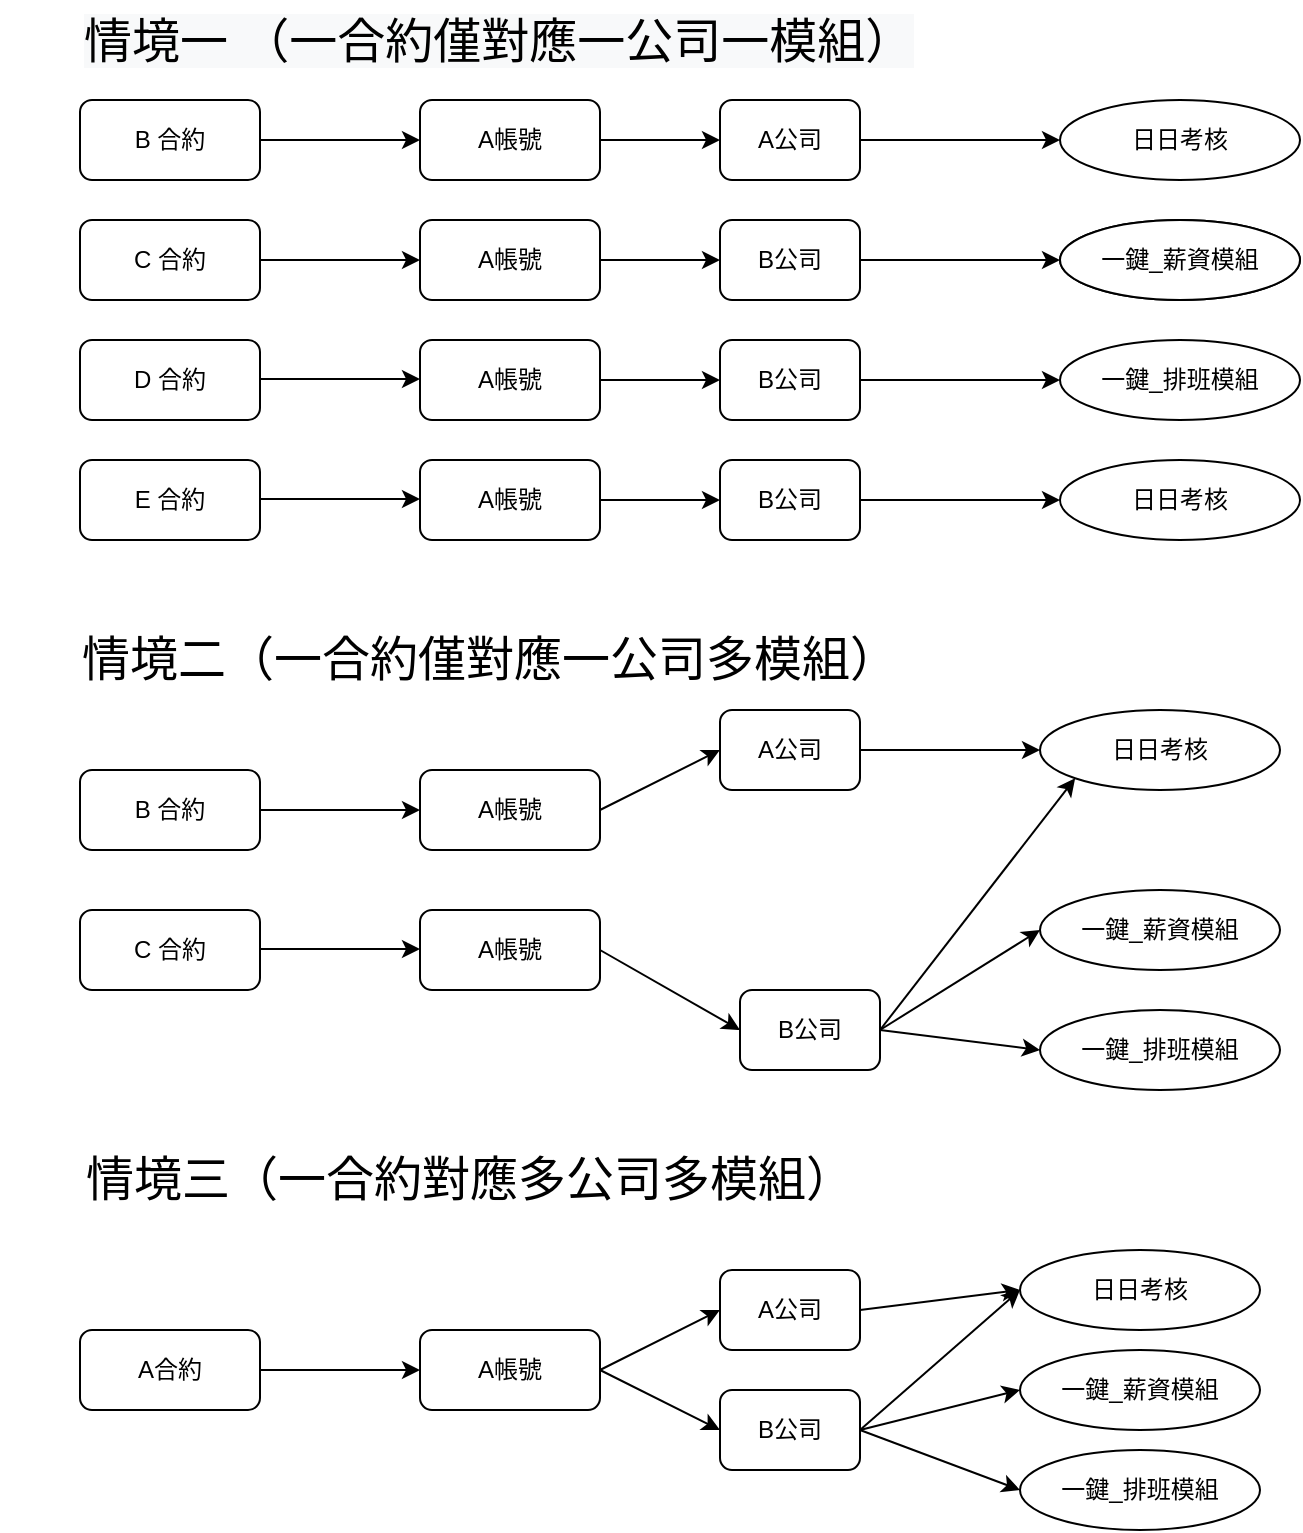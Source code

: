 <mxfile version="20.2.3" type="github">
  <diagram name="Page-1" id="c7558073-3199-34d8-9f00-42111426c3f3">
    <mxGraphModel dx="1639" dy="1276" grid="0" gridSize="10" guides="1" tooltips="1" connect="1" arrows="1" fold="1" page="0" pageScale="1" pageWidth="826" pageHeight="1169" background="none" math="0" shadow="0">
      <root>
        <mxCell id="0" />
        <mxCell id="1" parent="0" />
        <mxCell id="fkk-dUdgYTIu3yaUpUCs-96" value="A合約" style="rounded=1;whiteSpace=wrap;html=1;" parent="1" vertex="1">
          <mxGeometry x="40" y="630" width="90" height="40" as="geometry" />
        </mxCell>
        <mxCell id="fkk-dUdgYTIu3yaUpUCs-98" value="A帳號" style="rounded=1;whiteSpace=wrap;html=1;" parent="1" vertex="1">
          <mxGeometry x="210" y="630" width="90" height="40" as="geometry" />
        </mxCell>
        <mxCell id="fkk-dUdgYTIu3yaUpUCs-100" value="" style="endArrow=classic;html=1;rounded=0;exitX=1;exitY=0.5;exitDx=0;exitDy=0;" parent="1" source="fkk-dUdgYTIu3yaUpUCs-96" target="fkk-dUdgYTIu3yaUpUCs-98" edge="1">
          <mxGeometry width="50" height="50" relative="1" as="geometry">
            <mxPoint x="160" y="700" as="sourcePoint" />
            <mxPoint x="430" y="930" as="targetPoint" />
          </mxGeometry>
        </mxCell>
        <mxCell id="fkk-dUdgYTIu3yaUpUCs-101" value="" style="endArrow=classic;html=1;rounded=0;exitX=1;exitY=0.5;exitDx=0;exitDy=0;entryX=0;entryY=0.5;entryDx=0;entryDy=0;" parent="1" source="fkk-dUdgYTIu3yaUpUCs-98" target="fkk-dUdgYTIu3yaUpUCs-107" edge="1">
          <mxGeometry width="50" height="50" relative="1" as="geometry">
            <mxPoint x="380" y="980" as="sourcePoint" />
            <mxPoint x="360" y="630" as="targetPoint" />
          </mxGeometry>
        </mxCell>
        <mxCell id="fkk-dUdgYTIu3yaUpUCs-102" value="A公司" style="rounded=1;whiteSpace=wrap;html=1;" parent="1" vertex="1">
          <mxGeometry x="360" y="600" width="70" height="40" as="geometry" />
        </mxCell>
        <mxCell id="fkk-dUdgYTIu3yaUpUCs-103" value="日日考核" style="ellipse;whiteSpace=wrap;html=1;" parent="1" vertex="1">
          <mxGeometry x="510" y="590" width="120" height="40" as="geometry" />
        </mxCell>
        <mxCell id="fkk-dUdgYTIu3yaUpUCs-104" value="一鍵_薪資模組" style="ellipse;whiteSpace=wrap;html=1;" parent="1" vertex="1">
          <mxGeometry x="510" y="640" width="120" height="40" as="geometry" />
        </mxCell>
        <mxCell id="fkk-dUdgYTIu3yaUpUCs-105" value="一鍵_排班模組" style="ellipse;whiteSpace=wrap;html=1;" parent="1" vertex="1">
          <mxGeometry x="510" y="690" width="120" height="40" as="geometry" />
        </mxCell>
        <mxCell id="fkk-dUdgYTIu3yaUpUCs-106" value="" style="endArrow=classic;html=1;rounded=0;exitX=1;exitY=0.5;exitDx=0;exitDy=0;entryX=0;entryY=0.5;entryDx=0;entryDy=0;" parent="1" target="fkk-dUdgYTIu3yaUpUCs-103" edge="1">
          <mxGeometry width="50" height="50" relative="1" as="geometry">
            <mxPoint x="430" y="620" as="sourcePoint" />
            <mxPoint x="490" y="600" as="targetPoint" />
          </mxGeometry>
        </mxCell>
        <mxCell id="fkk-dUdgYTIu3yaUpUCs-107" value="B公司" style="rounded=1;whiteSpace=wrap;html=1;" parent="1" vertex="1">
          <mxGeometry x="360" y="660" width="70" height="40" as="geometry" />
        </mxCell>
        <mxCell id="fkk-dUdgYTIu3yaUpUCs-108" value="" style="endArrow=classic;html=1;rounded=0;exitX=1;exitY=0.5;exitDx=0;exitDy=0;entryX=0;entryY=0.5;entryDx=0;entryDy=0;" parent="1" source="fkk-dUdgYTIu3yaUpUCs-98" target="fkk-dUdgYTIu3yaUpUCs-102" edge="1">
          <mxGeometry width="50" height="50" relative="1" as="geometry">
            <mxPoint x="310" y="660" as="sourcePoint" />
            <mxPoint x="370" y="690" as="targetPoint" />
          </mxGeometry>
        </mxCell>
        <mxCell id="fkk-dUdgYTIu3yaUpUCs-109" value="" style="endArrow=classic;html=1;rounded=0;exitX=1;exitY=0.5;exitDx=0;exitDy=0;" parent="1" source="fkk-dUdgYTIu3yaUpUCs-107" edge="1">
          <mxGeometry width="50" height="50" relative="1" as="geometry">
            <mxPoint x="440" y="630" as="sourcePoint" />
            <mxPoint x="510" y="610" as="targetPoint" />
          </mxGeometry>
        </mxCell>
        <mxCell id="fkk-dUdgYTIu3yaUpUCs-111" value="" style="endArrow=classic;html=1;rounded=0;entryX=0;entryY=0.5;entryDx=0;entryDy=0;" parent="1" target="fkk-dUdgYTIu3yaUpUCs-104" edge="1">
          <mxGeometry width="50" height="50" relative="1" as="geometry">
            <mxPoint x="430" y="680" as="sourcePoint" />
            <mxPoint x="530" y="630" as="targetPoint" />
          </mxGeometry>
        </mxCell>
        <mxCell id="fkk-dUdgYTIu3yaUpUCs-112" value="" style="endArrow=classic;html=1;rounded=0;entryX=0;entryY=0.5;entryDx=0;entryDy=0;" parent="1" target="fkk-dUdgYTIu3yaUpUCs-105" edge="1">
          <mxGeometry width="50" height="50" relative="1" as="geometry">
            <mxPoint x="430" y="680" as="sourcePoint" />
            <mxPoint x="520" y="670" as="targetPoint" />
          </mxGeometry>
        </mxCell>
        <mxCell id="fkk-dUdgYTIu3yaUpUCs-114" value="B 合約" style="rounded=1;whiteSpace=wrap;html=1;" parent="1" vertex="1">
          <mxGeometry x="40" y="350" width="90" height="40" as="geometry" />
        </mxCell>
        <mxCell id="fkk-dUdgYTIu3yaUpUCs-115" value="A帳號" style="rounded=1;whiteSpace=wrap;html=1;" parent="1" vertex="1">
          <mxGeometry x="210" y="350" width="90" height="40" as="geometry" />
        </mxCell>
        <mxCell id="fkk-dUdgYTIu3yaUpUCs-116" value="" style="endArrow=classic;html=1;rounded=0;exitX=1;exitY=0.5;exitDx=0;exitDy=0;" parent="1" source="fkk-dUdgYTIu3yaUpUCs-114" target="fkk-dUdgYTIu3yaUpUCs-115" edge="1">
          <mxGeometry width="50" height="50" relative="1" as="geometry">
            <mxPoint x="160" y="420" as="sourcePoint" />
            <mxPoint x="430" y="650" as="targetPoint" />
          </mxGeometry>
        </mxCell>
        <mxCell id="fkk-dUdgYTIu3yaUpUCs-117" value="" style="endArrow=classic;html=1;rounded=0;exitX=1;exitY=0.5;exitDx=0;exitDy=0;entryX=0;entryY=0.5;entryDx=0;entryDy=0;" parent="1" source="fkk-dUdgYTIu3yaUpUCs-129" target="fkk-dUdgYTIu3yaUpUCs-123" edge="1">
          <mxGeometry width="50" height="50" relative="1" as="geometry">
            <mxPoint x="380" y="700" as="sourcePoint" />
            <mxPoint x="360" y="350" as="targetPoint" />
          </mxGeometry>
        </mxCell>
        <mxCell id="fkk-dUdgYTIu3yaUpUCs-118" value="A公司" style="rounded=1;whiteSpace=wrap;html=1;" parent="1" vertex="1">
          <mxGeometry x="360" y="320" width="70" height="40" as="geometry" />
        </mxCell>
        <mxCell id="fkk-dUdgYTIu3yaUpUCs-119" value="日日考核" style="ellipse;whiteSpace=wrap;html=1;" parent="1" vertex="1">
          <mxGeometry x="520" y="320" width="120" height="40" as="geometry" />
        </mxCell>
        <mxCell id="fkk-dUdgYTIu3yaUpUCs-120" value="一鍵_薪資模組" style="ellipse;whiteSpace=wrap;html=1;" parent="1" vertex="1">
          <mxGeometry x="520" y="410" width="120" height="40" as="geometry" />
        </mxCell>
        <mxCell id="fkk-dUdgYTIu3yaUpUCs-121" value="一鍵_排班模組" style="ellipse;whiteSpace=wrap;html=1;" parent="1" vertex="1">
          <mxGeometry x="520" y="470" width="120" height="40" as="geometry" />
        </mxCell>
        <mxCell id="fkk-dUdgYTIu3yaUpUCs-122" value="" style="endArrow=classic;html=1;rounded=0;exitX=1;exitY=0.5;exitDx=0;exitDy=0;entryX=0;entryY=0.5;entryDx=0;entryDy=0;" parent="1" target="fkk-dUdgYTIu3yaUpUCs-119" edge="1">
          <mxGeometry width="50" height="50" relative="1" as="geometry">
            <mxPoint x="430" y="340" as="sourcePoint" />
            <mxPoint x="490" y="320" as="targetPoint" />
          </mxGeometry>
        </mxCell>
        <mxCell id="fkk-dUdgYTIu3yaUpUCs-123" value="B公司" style="rounded=1;whiteSpace=wrap;html=1;" parent="1" vertex="1">
          <mxGeometry x="370" y="460" width="70" height="40" as="geometry" />
        </mxCell>
        <mxCell id="fkk-dUdgYTIu3yaUpUCs-124" value="" style="endArrow=classic;html=1;rounded=0;exitX=1;exitY=0.5;exitDx=0;exitDy=0;entryX=0;entryY=0.5;entryDx=0;entryDy=0;" parent="1" source="fkk-dUdgYTIu3yaUpUCs-115" target="fkk-dUdgYTIu3yaUpUCs-118" edge="1">
          <mxGeometry width="50" height="50" relative="1" as="geometry">
            <mxPoint x="310" y="380" as="sourcePoint" />
            <mxPoint x="370" y="410" as="targetPoint" />
          </mxGeometry>
        </mxCell>
        <mxCell id="fkk-dUdgYTIu3yaUpUCs-125" value="" style="endArrow=classic;html=1;rounded=0;exitX=1;exitY=0.5;exitDx=0;exitDy=0;entryX=0;entryY=1;entryDx=0;entryDy=0;" parent="1" source="fkk-dUdgYTIu3yaUpUCs-123" target="fkk-dUdgYTIu3yaUpUCs-119" edge="1">
          <mxGeometry width="50" height="50" relative="1" as="geometry">
            <mxPoint x="440" y="350" as="sourcePoint" />
            <mxPoint x="510" y="330" as="targetPoint" />
          </mxGeometry>
        </mxCell>
        <mxCell id="fkk-dUdgYTIu3yaUpUCs-126" value="" style="endArrow=classic;html=1;rounded=0;entryX=0;entryY=0.5;entryDx=0;entryDy=0;exitX=1;exitY=0.5;exitDx=0;exitDy=0;" parent="1" source="fkk-dUdgYTIu3yaUpUCs-123" target="fkk-dUdgYTIu3yaUpUCs-120" edge="1">
          <mxGeometry width="50" height="50" relative="1" as="geometry">
            <mxPoint x="430" y="400" as="sourcePoint" />
            <mxPoint x="530" y="350" as="targetPoint" />
          </mxGeometry>
        </mxCell>
        <mxCell id="fkk-dUdgYTIu3yaUpUCs-127" value="" style="endArrow=classic;html=1;rounded=0;entryX=0;entryY=0.5;entryDx=0;entryDy=0;exitX=1;exitY=0.5;exitDx=0;exitDy=0;" parent="1" source="fkk-dUdgYTIu3yaUpUCs-123" target="fkk-dUdgYTIu3yaUpUCs-121" edge="1">
          <mxGeometry width="50" height="50" relative="1" as="geometry">
            <mxPoint x="430" y="400" as="sourcePoint" />
            <mxPoint x="520" y="390" as="targetPoint" />
          </mxGeometry>
        </mxCell>
        <mxCell id="fkk-dUdgYTIu3yaUpUCs-128" value="C 合約" style="rounded=1;whiteSpace=wrap;html=1;" parent="1" vertex="1">
          <mxGeometry x="40" y="420" width="90" height="40" as="geometry" />
        </mxCell>
        <mxCell id="fkk-dUdgYTIu3yaUpUCs-129" value="A帳號" style="rounded=1;whiteSpace=wrap;html=1;" parent="1" vertex="1">
          <mxGeometry x="210" y="420" width="90" height="40" as="geometry" />
        </mxCell>
        <mxCell id="fkk-dUdgYTIu3yaUpUCs-130" value="" style="endArrow=classic;html=1;rounded=0;exitX=1;exitY=0.5;exitDx=0;exitDy=0;" parent="1" edge="1">
          <mxGeometry width="50" height="50" relative="1" as="geometry">
            <mxPoint x="130" y="439.5" as="sourcePoint" />
            <mxPoint x="210" y="439.5" as="targetPoint" />
          </mxGeometry>
        </mxCell>
        <mxCell id="fkk-dUdgYTIu3yaUpUCs-131" value="&lt;font style=&quot;font-size: 24px;&quot;&gt;情境三&lt;/font&gt;&lt;span style=&quot;font-size: 24px;&quot;&gt;（一合約對應多公司多模組）&lt;/span&gt;" style="text;html=1;strokeColor=none;fillColor=none;align=center;verticalAlign=middle;whiteSpace=wrap;rounded=0;" parent="1" vertex="1">
          <mxGeometry y="540" width="470" height="30" as="geometry" />
        </mxCell>
        <mxCell id="fkk-dUdgYTIu3yaUpUCs-132" value="&lt;font style=&quot;font-size: 24px;&quot;&gt;情境二&lt;/font&gt;&lt;span style=&quot;font-size: 24px;&quot;&gt;（一合約僅對應一公司多模組）&lt;/span&gt;" style="text;html=1;strokeColor=none;fillColor=none;align=center;verticalAlign=middle;whiteSpace=wrap;rounded=0;" parent="1" vertex="1">
          <mxGeometry x="10" y="280" width="470" height="30" as="geometry" />
        </mxCell>
        <mxCell id="nwusQqHmpOEN58zbX362-1" value="B 合約" style="rounded=1;whiteSpace=wrap;html=1;" vertex="1" parent="1">
          <mxGeometry x="40" y="15" width="90" height="40" as="geometry" />
        </mxCell>
        <mxCell id="nwusQqHmpOEN58zbX362-2" value="A帳號" style="rounded=1;whiteSpace=wrap;html=1;" vertex="1" parent="1">
          <mxGeometry x="210" y="15" width="90" height="40" as="geometry" />
        </mxCell>
        <mxCell id="nwusQqHmpOEN58zbX362-3" value="" style="endArrow=classic;html=1;rounded=0;exitX=1;exitY=0.5;exitDx=0;exitDy=0;" edge="1" parent="1" source="nwusQqHmpOEN58zbX362-1" target="nwusQqHmpOEN58zbX362-2">
          <mxGeometry width="50" height="50" relative="1" as="geometry">
            <mxPoint x="160" y="85" as="sourcePoint" />
            <mxPoint x="430" y="315" as="targetPoint" />
          </mxGeometry>
        </mxCell>
        <mxCell id="nwusQqHmpOEN58zbX362-4" value="" style="endArrow=classic;html=1;rounded=0;exitX=1;exitY=0.5;exitDx=0;exitDy=0;entryX=0;entryY=0.5;entryDx=0;entryDy=0;" edge="1" parent="1" source="nwusQqHmpOEN58zbX362-16" target="nwusQqHmpOEN58zbX362-10">
          <mxGeometry width="50" height="50" relative="1" as="geometry">
            <mxPoint x="380" y="365" as="sourcePoint" />
            <mxPoint x="360" y="15" as="targetPoint" />
          </mxGeometry>
        </mxCell>
        <mxCell id="nwusQqHmpOEN58zbX362-5" value="A公司" style="rounded=1;whiteSpace=wrap;html=1;" vertex="1" parent="1">
          <mxGeometry x="360" y="15" width="70" height="40" as="geometry" />
        </mxCell>
        <mxCell id="nwusQqHmpOEN58zbX362-6" value="日日考核" style="ellipse;whiteSpace=wrap;html=1;" vertex="1" parent="1">
          <mxGeometry x="530" y="15" width="120" height="40" as="geometry" />
        </mxCell>
        <mxCell id="nwusQqHmpOEN58zbX362-7" value="一鍵_排班模組" style="ellipse;whiteSpace=wrap;html=1;" vertex="1" parent="1">
          <mxGeometry x="530" y="135" width="120" height="40" as="geometry" />
        </mxCell>
        <mxCell id="nwusQqHmpOEN58zbX362-8" value="一鍵_排班模組" style="ellipse;whiteSpace=wrap;html=1;" vertex="1" parent="1">
          <mxGeometry x="530" y="75" width="120" height="40" as="geometry" />
        </mxCell>
        <mxCell id="nwusQqHmpOEN58zbX362-9" value="" style="endArrow=classic;html=1;rounded=0;exitX=1;exitY=0.5;exitDx=0;exitDy=0;entryX=0;entryY=0.5;entryDx=0;entryDy=0;" edge="1" parent="1" target="nwusQqHmpOEN58zbX362-6" source="nwusQqHmpOEN58zbX362-5">
          <mxGeometry width="50" height="50" relative="1" as="geometry">
            <mxPoint x="430" y="5" as="sourcePoint" />
            <mxPoint x="490" y="-15" as="targetPoint" />
          </mxGeometry>
        </mxCell>
        <mxCell id="nwusQqHmpOEN58zbX362-10" value="B公司" style="rounded=1;whiteSpace=wrap;html=1;" vertex="1" parent="1">
          <mxGeometry x="360" y="135" width="70" height="40" as="geometry" />
        </mxCell>
        <mxCell id="nwusQqHmpOEN58zbX362-11" value="" style="endArrow=classic;html=1;rounded=0;exitX=1;exitY=0.5;exitDx=0;exitDy=0;entryX=0;entryY=0.5;entryDx=0;entryDy=0;" edge="1" parent="1" source="nwusQqHmpOEN58zbX362-2" target="nwusQqHmpOEN58zbX362-5">
          <mxGeometry width="50" height="50" relative="1" as="geometry">
            <mxPoint x="310" y="45" as="sourcePoint" />
            <mxPoint x="370" y="75" as="targetPoint" />
          </mxGeometry>
        </mxCell>
        <mxCell id="nwusQqHmpOEN58zbX362-13" value="" style="endArrow=classic;html=1;rounded=0;entryX=0;entryY=0.5;entryDx=0;entryDy=0;exitX=1;exitY=0.5;exitDx=0;exitDy=0;" edge="1" parent="1" source="nwusQqHmpOEN58zbX362-10" target="nwusQqHmpOEN58zbX362-7">
          <mxGeometry width="50" height="50" relative="1" as="geometry">
            <mxPoint x="430" y="65" as="sourcePoint" />
            <mxPoint x="530" y="15" as="targetPoint" />
          </mxGeometry>
        </mxCell>
        <mxCell id="nwusQqHmpOEN58zbX362-15" value="D 合約" style="rounded=1;whiteSpace=wrap;html=1;" vertex="1" parent="1">
          <mxGeometry x="40" y="135" width="90" height="40" as="geometry" />
        </mxCell>
        <mxCell id="nwusQqHmpOEN58zbX362-16" value="A帳號" style="rounded=1;whiteSpace=wrap;html=1;" vertex="1" parent="1">
          <mxGeometry x="210" y="135" width="90" height="40" as="geometry" />
        </mxCell>
        <mxCell id="nwusQqHmpOEN58zbX362-17" value="" style="endArrow=classic;html=1;rounded=0;exitX=1;exitY=0.5;exitDx=0;exitDy=0;" edge="1" parent="1">
          <mxGeometry width="50" height="50" relative="1" as="geometry">
            <mxPoint x="130" y="154.5" as="sourcePoint" />
            <mxPoint x="210" y="154.5" as="targetPoint" />
          </mxGeometry>
        </mxCell>
        <mxCell id="nwusQqHmpOEN58zbX362-20" value="C 合約" style="rounded=1;whiteSpace=wrap;html=1;" vertex="1" parent="1">
          <mxGeometry x="40" y="75" width="90" height="40" as="geometry" />
        </mxCell>
        <mxCell id="nwusQqHmpOEN58zbX362-21" value="A帳號" style="rounded=1;whiteSpace=wrap;html=1;" vertex="1" parent="1">
          <mxGeometry x="210" y="75" width="90" height="40" as="geometry" />
        </mxCell>
        <mxCell id="nwusQqHmpOEN58zbX362-22" value="" style="endArrow=classic;html=1;rounded=0;exitX=1;exitY=0.5;exitDx=0;exitDy=0;" edge="1" parent="1" source="nwusQqHmpOEN58zbX362-20" target="nwusQqHmpOEN58zbX362-21">
          <mxGeometry width="50" height="50" relative="1" as="geometry">
            <mxPoint x="160" y="145" as="sourcePoint" />
            <mxPoint x="430" y="375" as="targetPoint" />
          </mxGeometry>
        </mxCell>
        <mxCell id="nwusQqHmpOEN58zbX362-23" value="B公司" style="rounded=1;whiteSpace=wrap;html=1;" vertex="1" parent="1">
          <mxGeometry x="360" y="75" width="70" height="40" as="geometry" />
        </mxCell>
        <mxCell id="nwusQqHmpOEN58zbX362-24" value="一鍵_薪資模組" style="ellipse;whiteSpace=wrap;html=1;" vertex="1" parent="1">
          <mxGeometry x="530" y="75" width="120" height="40" as="geometry" />
        </mxCell>
        <mxCell id="nwusQqHmpOEN58zbX362-25" value="" style="endArrow=classic;html=1;rounded=0;exitX=1;exitY=0.5;exitDx=0;exitDy=0;entryX=0;entryY=0.5;entryDx=0;entryDy=0;" edge="1" parent="1" source="nwusQqHmpOEN58zbX362-23" target="nwusQqHmpOEN58zbX362-24">
          <mxGeometry width="50" height="50" relative="1" as="geometry">
            <mxPoint x="430" y="65" as="sourcePoint" />
            <mxPoint x="490" y="45" as="targetPoint" />
          </mxGeometry>
        </mxCell>
        <mxCell id="nwusQqHmpOEN58zbX362-26" value="" style="endArrow=classic;html=1;rounded=0;exitX=1;exitY=0.5;exitDx=0;exitDy=0;entryX=0;entryY=0.5;entryDx=0;entryDy=0;" edge="1" parent="1" source="nwusQqHmpOEN58zbX362-21" target="nwusQqHmpOEN58zbX362-23">
          <mxGeometry width="50" height="50" relative="1" as="geometry">
            <mxPoint x="310" y="105" as="sourcePoint" />
            <mxPoint x="370" y="135" as="targetPoint" />
          </mxGeometry>
        </mxCell>
        <mxCell id="nwusQqHmpOEN58zbX362-42" value="" style="endArrow=classic;html=1;rounded=0;exitX=1;exitY=0.5;exitDx=0;exitDy=0;entryX=0;entryY=0.5;entryDx=0;entryDy=0;" edge="1" parent="1" source="nwusQqHmpOEN58zbX362-47" target="nwusQqHmpOEN58zbX362-44">
          <mxGeometry width="50" height="50" relative="1" as="geometry">
            <mxPoint x="380" y="425" as="sourcePoint" />
            <mxPoint x="360" y="75" as="targetPoint" />
          </mxGeometry>
        </mxCell>
        <mxCell id="nwusQqHmpOEN58zbX362-43" value="日日考核" style="ellipse;whiteSpace=wrap;html=1;" vertex="1" parent="1">
          <mxGeometry x="530" y="195" width="120" height="40" as="geometry" />
        </mxCell>
        <mxCell id="nwusQqHmpOEN58zbX362-44" value="B公司" style="rounded=1;whiteSpace=wrap;html=1;" vertex="1" parent="1">
          <mxGeometry x="360" y="195" width="70" height="40" as="geometry" />
        </mxCell>
        <mxCell id="nwusQqHmpOEN58zbX362-45" value="" style="endArrow=classic;html=1;rounded=0;entryX=0;entryY=0.5;entryDx=0;entryDy=0;exitX=1;exitY=0.5;exitDx=0;exitDy=0;" edge="1" parent="1" source="nwusQqHmpOEN58zbX362-44" target="nwusQqHmpOEN58zbX362-43">
          <mxGeometry width="50" height="50" relative="1" as="geometry">
            <mxPoint x="430" y="125" as="sourcePoint" />
            <mxPoint x="530" y="75" as="targetPoint" />
          </mxGeometry>
        </mxCell>
        <mxCell id="nwusQqHmpOEN58zbX362-46" value="E 合約" style="rounded=1;whiteSpace=wrap;html=1;" vertex="1" parent="1">
          <mxGeometry x="40" y="195" width="90" height="40" as="geometry" />
        </mxCell>
        <mxCell id="nwusQqHmpOEN58zbX362-47" value="A帳號" style="rounded=1;whiteSpace=wrap;html=1;" vertex="1" parent="1">
          <mxGeometry x="210" y="195" width="90" height="40" as="geometry" />
        </mxCell>
        <mxCell id="nwusQqHmpOEN58zbX362-48" value="" style="endArrow=classic;html=1;rounded=0;exitX=1;exitY=0.5;exitDx=0;exitDy=0;" edge="1" parent="1">
          <mxGeometry width="50" height="50" relative="1" as="geometry">
            <mxPoint x="130" y="214.5" as="sourcePoint" />
            <mxPoint x="210" y="214.5" as="targetPoint" />
          </mxGeometry>
        </mxCell>
        <mxCell id="nwusQqHmpOEN58zbX362-49" value="&lt;span style=&quot;color: rgb(0, 0, 0); font-family: Helvetica; font-size: 24px; font-style: normal; font-variant-ligatures: normal; font-variant-caps: normal; font-weight: 400; letter-spacing: normal; orphans: 2; text-align: center; text-indent: 0px; text-transform: none; widows: 2; word-spacing: 0px; -webkit-text-stroke-width: 0px; background-color: rgb(248, 249, 250); text-decoration-thickness: initial; text-decoration-style: initial; text-decoration-color: initial; float: none; display: inline !important;&quot;&gt;情境一 （一合約僅對應一公司一模組）&lt;/span&gt;" style="text;whiteSpace=wrap;html=1;" vertex="1" parent="1">
          <mxGeometry x="40" y="-35" width="460" height="50" as="geometry" />
        </mxCell>
      </root>
    </mxGraphModel>
  </diagram>
</mxfile>
